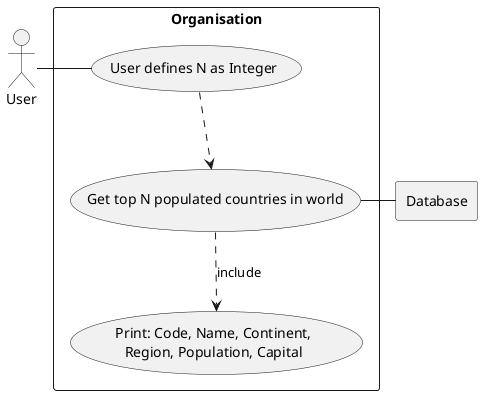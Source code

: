 @startuml



rectangle Database

rectangle "Organisation" {
    usecase UC1 as "User defines N as Integer"

    usecase UC2 as "Get top N populated countries in world"

    usecase UCa as "Print: Code, Name, Continent,
    Region, Population, Capital"
}
    User - UC1
    UC1 ..> UC2
    UC2 ..> UCa : include
    UC2 - Database


@enduml